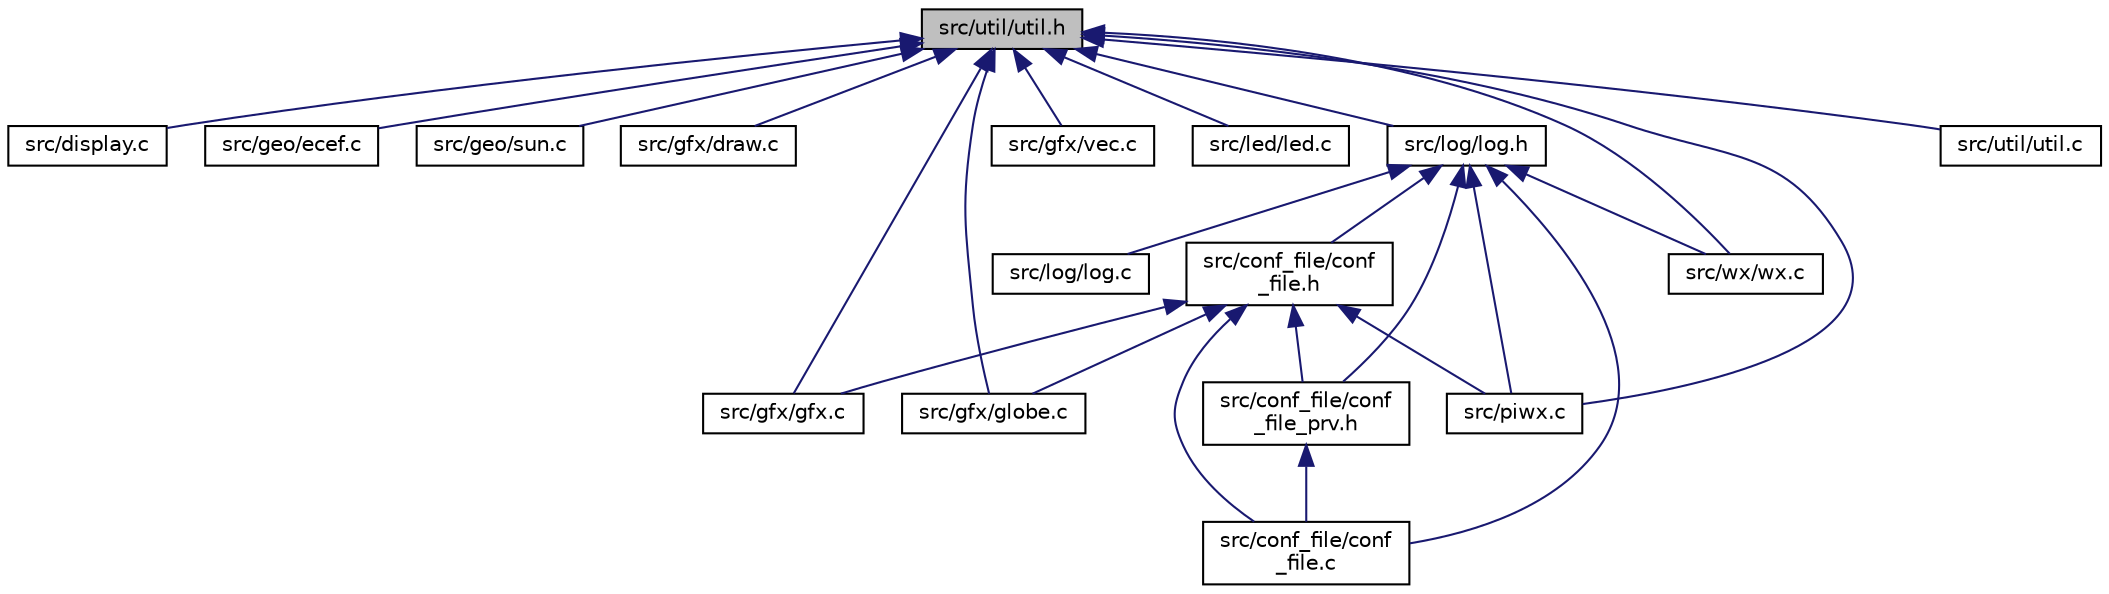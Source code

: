 digraph "src/util/util.h"
{
  edge [fontname="Helvetica",fontsize="10",labelfontname="Helvetica",labelfontsize="10"];
  node [fontname="Helvetica",fontsize="10",shape=record];
  Node3 [label="src/util/util.h",height=0.2,width=0.4,color="black", fillcolor="grey75", style="filled", fontcolor="black"];
  Node3 -> Node4 [dir="back",color="midnightblue",fontsize="10",style="solid",fontname="Helvetica"];
  Node4 [label="src/display.c",height=0.2,width=0.4,color="black", fillcolor="white", style="filled",URL="$display_8c.html"];
  Node3 -> Node5 [dir="back",color="midnightblue",fontsize="10",style="solid",fontname="Helvetica"];
  Node5 [label="src/geo/ecef.c",height=0.2,width=0.4,color="black", fillcolor="white", style="filled",URL="$ecef_8c.html"];
  Node3 -> Node6 [dir="back",color="midnightblue",fontsize="10",style="solid",fontname="Helvetica"];
  Node6 [label="src/geo/sun.c",height=0.2,width=0.4,color="black", fillcolor="white", style="filled",URL="$sun_8c.html"];
  Node3 -> Node7 [dir="back",color="midnightblue",fontsize="10",style="solid",fontname="Helvetica"];
  Node7 [label="src/gfx/draw.c",height=0.2,width=0.4,color="black", fillcolor="white", style="filled",URL="$draw_8c.html"];
  Node3 -> Node8 [dir="back",color="midnightblue",fontsize="10",style="solid",fontname="Helvetica"];
  Node8 [label="src/gfx/gfx.c",height=0.2,width=0.4,color="black", fillcolor="white", style="filled",URL="$gfx_8c.html"];
  Node3 -> Node9 [dir="back",color="midnightblue",fontsize="10",style="solid",fontname="Helvetica"];
  Node9 [label="src/gfx/globe.c",height=0.2,width=0.4,color="black", fillcolor="white", style="filled",URL="$globe_8c.html"];
  Node3 -> Node10 [dir="back",color="midnightblue",fontsize="10",style="solid",fontname="Helvetica"];
  Node10 [label="src/gfx/vec.c",height=0.2,width=0.4,color="black", fillcolor="white", style="filled",URL="$vec_8c.html"];
  Node3 -> Node11 [dir="back",color="midnightblue",fontsize="10",style="solid",fontname="Helvetica"];
  Node11 [label="src/led/led.c",height=0.2,width=0.4,color="black", fillcolor="white", style="filled",URL="$led_8c.html"];
  Node3 -> Node12 [dir="back",color="midnightblue",fontsize="10",style="solid",fontname="Helvetica"];
  Node12 [label="src/log/log.h",height=0.2,width=0.4,color="black", fillcolor="white", style="filled",URL="$log_8h.html"];
  Node12 -> Node13 [dir="back",color="midnightblue",fontsize="10",style="solid",fontname="Helvetica"];
  Node13 [label="src/conf_file/conf\l_file.h",height=0.2,width=0.4,color="black", fillcolor="white", style="filled",URL="$conf__file_8h.html"];
  Node13 -> Node14 [dir="back",color="midnightblue",fontsize="10",style="solid",fontname="Helvetica"];
  Node14 [label="src/conf_file/conf\l_file.c",height=0.2,width=0.4,color="black", fillcolor="white", style="filled",URL="$conf__file_8c.html"];
  Node13 -> Node15 [dir="back",color="midnightblue",fontsize="10",style="solid",fontname="Helvetica"];
  Node15 [label="src/conf_file/conf\l_file_prv.h",height=0.2,width=0.4,color="black", fillcolor="white", style="filled",URL="$conf__file__prv_8h.html"];
  Node15 -> Node14 [dir="back",color="midnightblue",fontsize="10",style="solid",fontname="Helvetica"];
  Node13 -> Node8 [dir="back",color="midnightblue",fontsize="10",style="solid",fontname="Helvetica"];
  Node13 -> Node9 [dir="back",color="midnightblue",fontsize="10",style="solid",fontname="Helvetica"];
  Node13 -> Node16 [dir="back",color="midnightblue",fontsize="10",style="solid",fontname="Helvetica"];
  Node16 [label="src/piwx.c",height=0.2,width=0.4,color="black", fillcolor="white", style="filled",URL="$piwx_8c.html"];
  Node12 -> Node15 [dir="back",color="midnightblue",fontsize="10",style="solid",fontname="Helvetica"];
  Node12 -> Node14 [dir="back",color="midnightblue",fontsize="10",style="solid",fontname="Helvetica"];
  Node12 -> Node17 [dir="back",color="midnightblue",fontsize="10",style="solid",fontname="Helvetica"];
  Node17 [label="src/log/log.c",height=0.2,width=0.4,color="black", fillcolor="white", style="filled",URL="$log_8c.html"];
  Node12 -> Node16 [dir="back",color="midnightblue",fontsize="10",style="solid",fontname="Helvetica"];
  Node12 -> Node18 [dir="back",color="midnightblue",fontsize="10",style="solid",fontname="Helvetica"];
  Node18 [label="src/wx/wx.c",height=0.2,width=0.4,color="black", fillcolor="white", style="filled",URL="$wx_8c.html"];
  Node3 -> Node16 [dir="back",color="midnightblue",fontsize="10",style="solid",fontname="Helvetica"];
  Node3 -> Node19 [dir="back",color="midnightblue",fontsize="10",style="solid",fontname="Helvetica"];
  Node19 [label="src/util/util.c",height=0.2,width=0.4,color="black", fillcolor="white", style="filled",URL="$util_8c.html"];
  Node3 -> Node18 [dir="back",color="midnightblue",fontsize="10",style="solid",fontname="Helvetica"];
}
